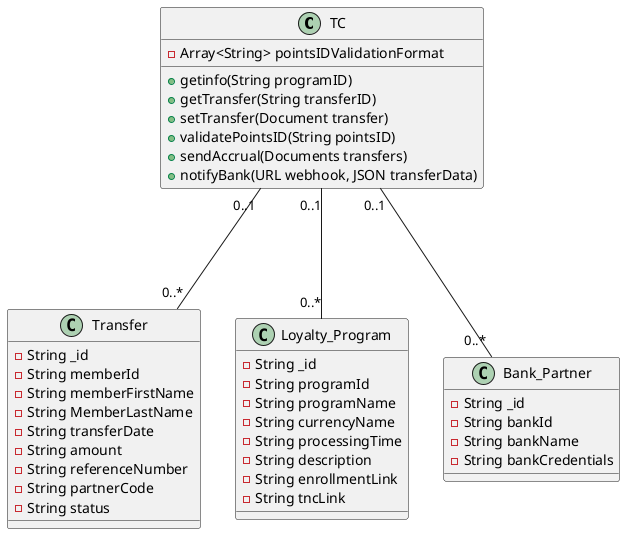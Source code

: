 @startuml Class Diagram for TC

class TC {
    - Array<String> pointsIDValidationFormat    
    + getinfo(String programID)
    + getTransfer(String transferID)
    + setTransfer(Document transfer)
    + validatePointsID(String pointsID)
    + sendAccrual(Documents transfers)
    + notifyBank(URL webhook, JSON transferData)

}

class Transfer {
    - String _id
    - String memberId
    - String memberFirstName
    - String MemberLastName
    - String transferDate
    - String amount
    - String referenceNumber
    - String partnerCode
    - String status
}

class Loyalty_Program {
    - String _id
    - String programId
    - String programName
    - String currencyName
    - String processingTime
    - String description
    - String enrollmentLink
    - String tncLink
}

class Bank_Partner {
    - String _id
    - String bankId
    - String bankName
    - String bankCredentials
}

TC "0..1" --- "0..*" Transfer
TC "0..1" --- "0..*" Loyalty_Program
TC "0..1" --- "0..*" Bank_Partner

@enduml